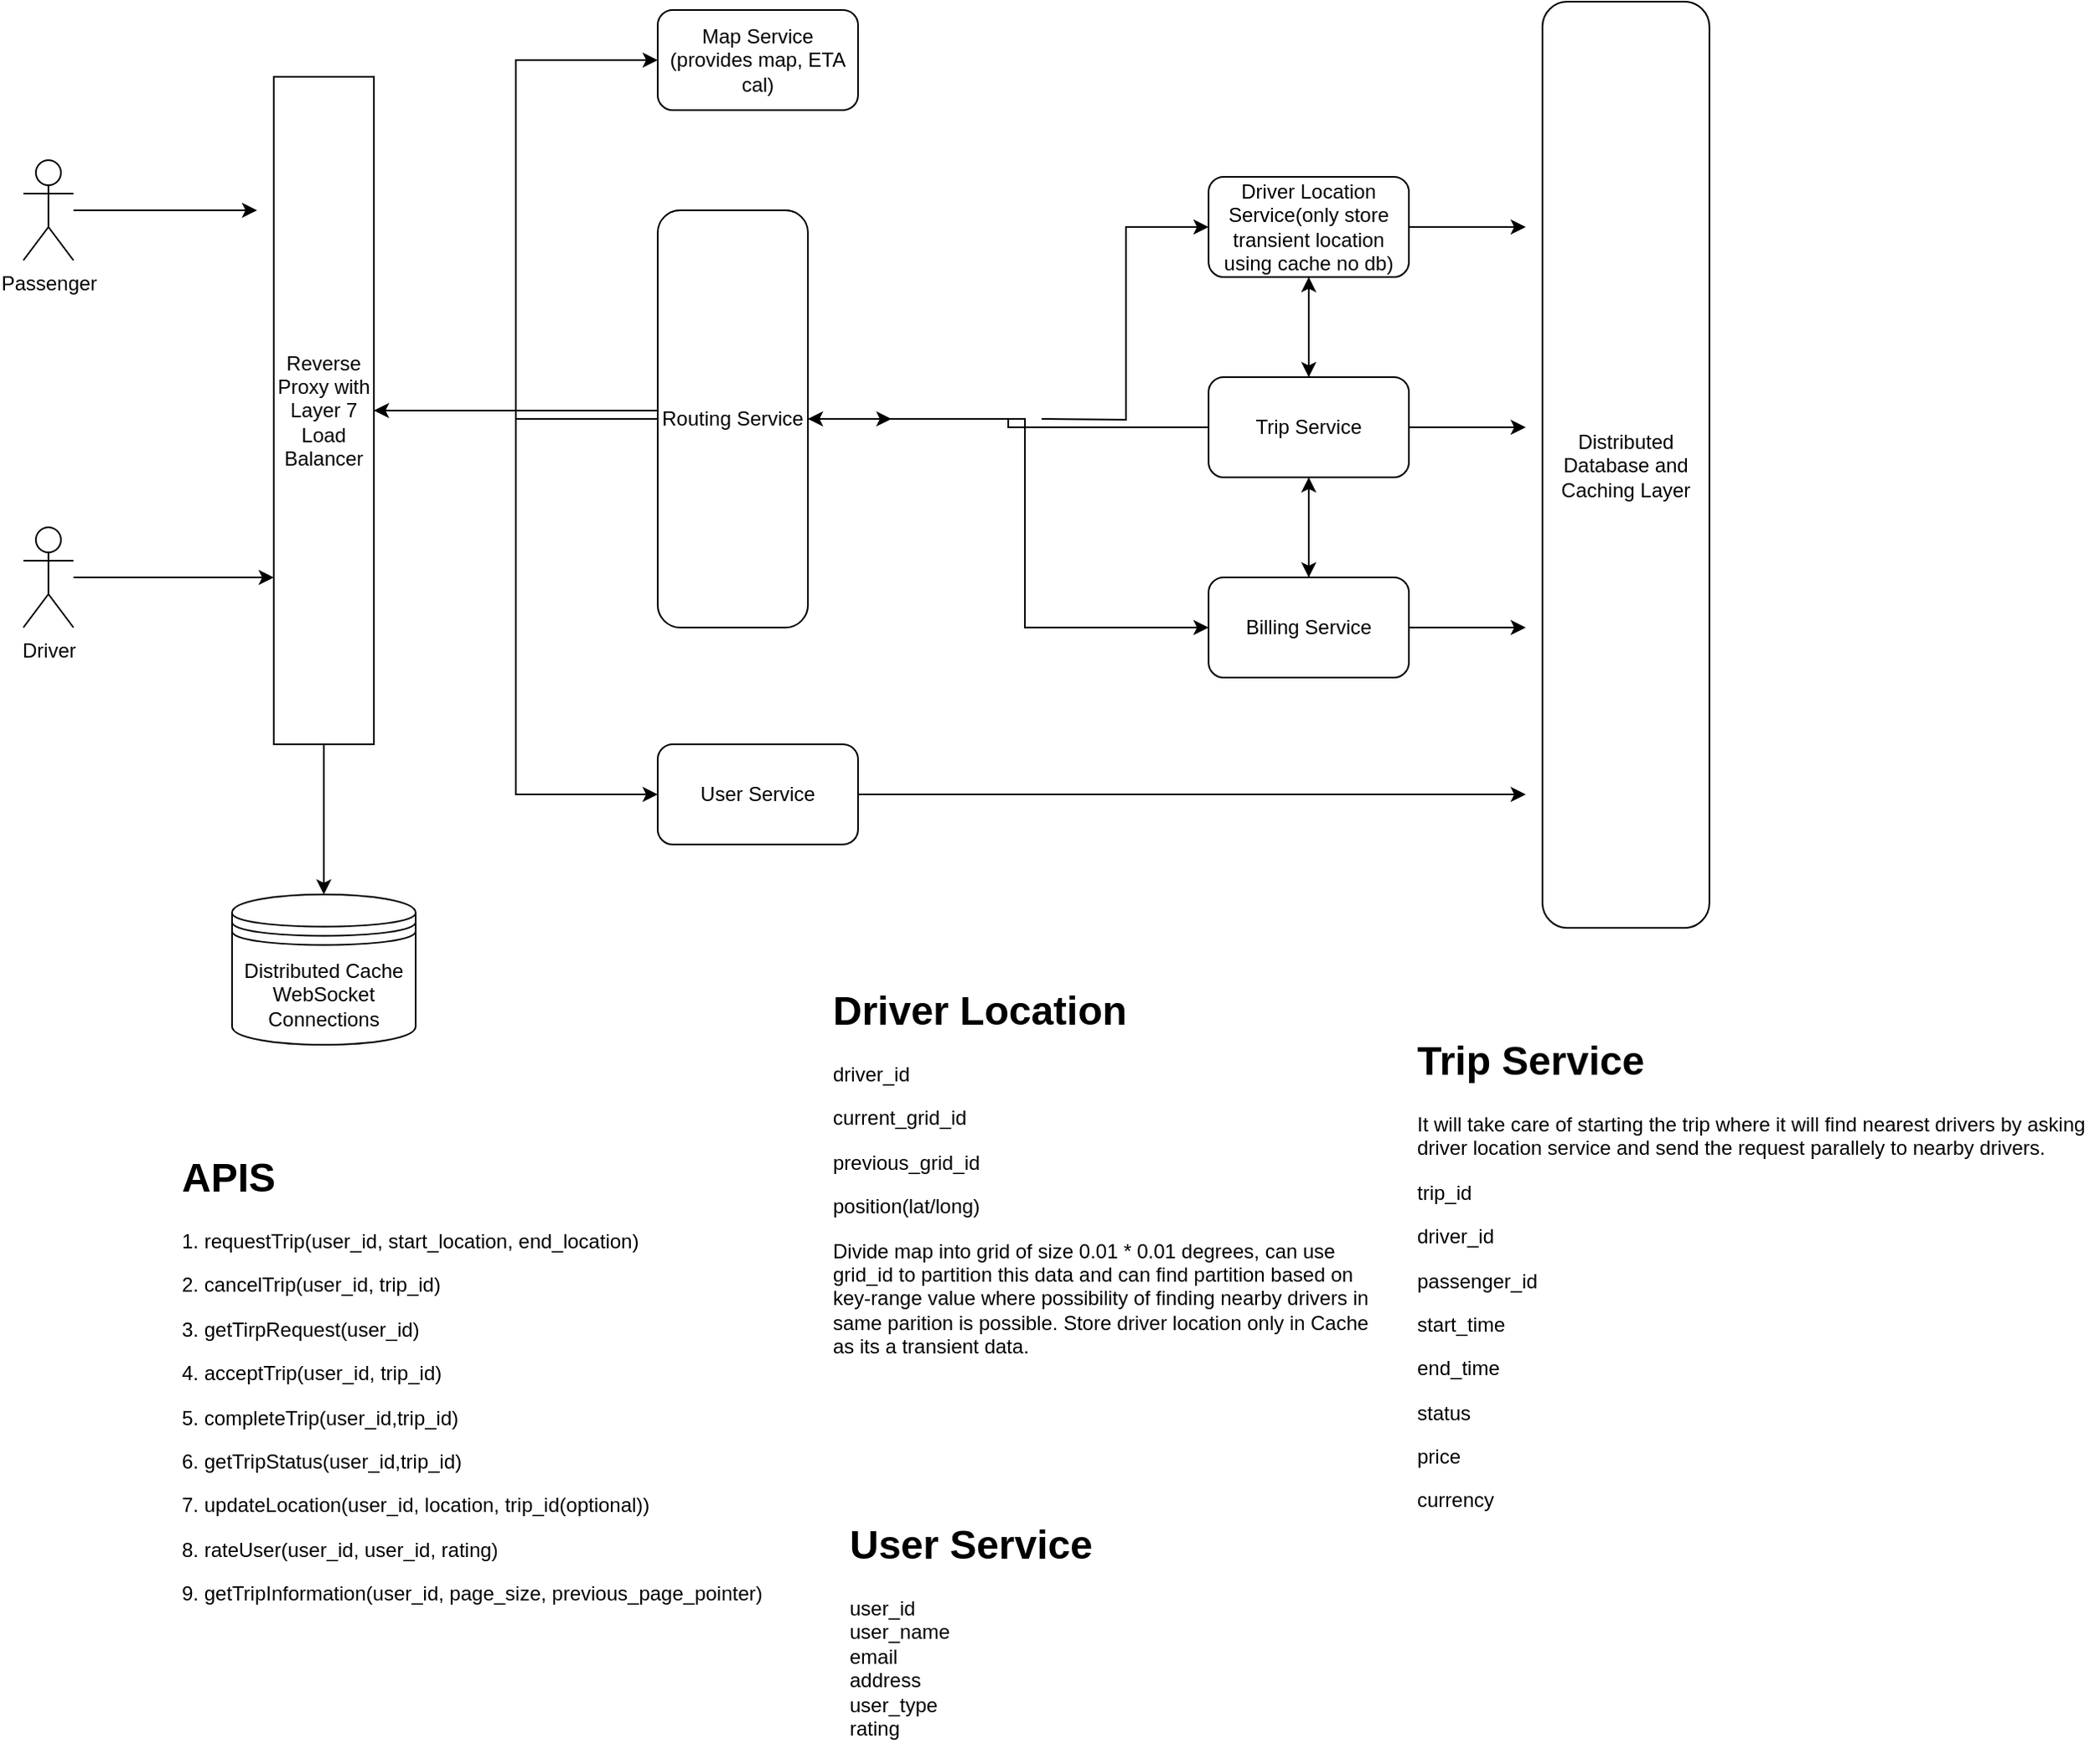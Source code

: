 <mxfile>
    <diagram id="GkAhEGt1RWv7m9EsMl-D" name="Page-1">
        <mxGraphModel dx="990" dy="575" grid="1" gridSize="10" guides="1" tooltips="1" connect="1" arrows="1" fold="1" page="1" pageScale="1" pageWidth="1500" pageHeight="2100" math="0" shadow="0">
            <root>
                <mxCell id="0"/>
                <mxCell id="1" parent="0"/>
                <mxCell id="11" style="edgeStyle=orthogonalEdgeStyle;rounded=0;orthogonalLoop=1;jettySize=auto;html=1;entryX=0.75;entryY=1;entryDx=0;entryDy=0;" parent="1" source="2" target="7" edge="1">
                    <mxGeometry relative="1" as="geometry"/>
                </mxCell>
                <mxCell id="2" value="Driver" style="shape=umlActor;verticalLabelPosition=bottom;verticalAlign=top;html=1;outlineConnect=0;" parent="1" vertex="1">
                    <mxGeometry x="70" y="540" width="30" height="60" as="geometry"/>
                </mxCell>
                <mxCell id="21" style="edgeStyle=orthogonalEdgeStyle;rounded=0;orthogonalLoop=1;jettySize=auto;html=1;" parent="1" source="3" edge="1">
                    <mxGeometry relative="1" as="geometry">
                        <mxPoint x="210" y="350" as="targetPoint"/>
                    </mxGeometry>
                </mxCell>
                <mxCell id="3" value="Passenger" style="shape=umlActor;verticalLabelPosition=bottom;verticalAlign=top;html=1;outlineConnect=0;" parent="1" vertex="1">
                    <mxGeometry x="70" y="320" width="30" height="60" as="geometry"/>
                </mxCell>
                <mxCell id="10" style="edgeStyle=orthogonalEdgeStyle;rounded=0;orthogonalLoop=1;jettySize=auto;html=1;entryX=0.5;entryY=0;entryDx=0;entryDy=0;" parent="1" source="7" target="9" edge="1">
                    <mxGeometry relative="1" as="geometry"/>
                </mxCell>
                <mxCell id="19" style="edgeStyle=orthogonalEdgeStyle;rounded=0;orthogonalLoop=1;jettySize=auto;html=1;entryX=0;entryY=0.5;entryDx=0;entryDy=0;" parent="1" source="7" target="14" edge="1">
                    <mxGeometry relative="1" as="geometry"/>
                </mxCell>
                <mxCell id="20" style="edgeStyle=orthogonalEdgeStyle;rounded=0;orthogonalLoop=1;jettySize=auto;html=1;entryX=0;entryY=0.5;entryDx=0;entryDy=0;" parent="1" source="7" target="17" edge="1">
                    <mxGeometry relative="1" as="geometry"/>
                </mxCell>
                <mxCell id="23" style="edgeStyle=orthogonalEdgeStyle;rounded=0;orthogonalLoop=1;jettySize=auto;html=1;" parent="1" source="7" edge="1">
                    <mxGeometry relative="1" as="geometry">
                        <mxPoint x="460" y="470" as="targetPoint"/>
                    </mxGeometry>
                </mxCell>
                <mxCell id="7" value="Reverse Proxy with Layer 7 Load Balancer" style="rounded=0;whiteSpace=wrap;html=1;direction=south;" parent="1" vertex="1">
                    <mxGeometry x="220" y="270" width="60" height="400" as="geometry"/>
                </mxCell>
                <mxCell id="9" value="Distributed Cache WebSocket Connections" style="shape=datastore;whiteSpace=wrap;html=1;" parent="1" vertex="1">
                    <mxGeometry x="195" y="760" width="110" height="90" as="geometry"/>
                </mxCell>
                <mxCell id="30" style="edgeStyle=orthogonalEdgeStyle;rounded=0;orthogonalLoop=1;jettySize=auto;html=1;" parent="1" source="13" edge="1">
                    <mxGeometry relative="1" as="geometry">
                        <mxPoint x="840" y="450" as="targetPoint"/>
                    </mxGeometry>
                </mxCell>
                <mxCell id="37" style="edgeStyle=orthogonalEdgeStyle;rounded=0;orthogonalLoop=1;jettySize=auto;html=1;" parent="1" source="13" edge="1">
                    <mxGeometry relative="1" as="geometry">
                        <mxPoint x="970" y="360" as="targetPoint"/>
                    </mxGeometry>
                </mxCell>
                <mxCell id="13" value="Driver Location Service(only store transient location using cache no db)" style="rounded=1;whiteSpace=wrap;html=1;" parent="1" vertex="1">
                    <mxGeometry x="780" y="330" width="120" height="60" as="geometry"/>
                </mxCell>
                <mxCell id="14" value="Map Service (provides map, ETA cal)" style="rounded=1;whiteSpace=wrap;html=1;" parent="1" vertex="1">
                    <mxGeometry x="450" y="230" width="120" height="60" as="geometry"/>
                </mxCell>
                <mxCell id="27" style="edgeStyle=orthogonalEdgeStyle;rounded=0;orthogonalLoop=1;jettySize=auto;html=1;entryX=0.5;entryY=1;entryDx=0;entryDy=0;" parent="1" source="15" target="13" edge="1">
                    <mxGeometry relative="1" as="geometry"/>
                </mxCell>
                <mxCell id="28" style="edgeStyle=orthogonalEdgeStyle;rounded=0;orthogonalLoop=1;jettySize=auto;html=1;entryX=0.5;entryY=0;entryDx=0;entryDy=0;" parent="1" source="15" target="16" edge="1">
                    <mxGeometry relative="1" as="geometry"/>
                </mxCell>
                <mxCell id="38" style="edgeStyle=orthogonalEdgeStyle;rounded=0;orthogonalLoop=1;jettySize=auto;html=1;" parent="1" source="15" edge="1">
                    <mxGeometry relative="1" as="geometry">
                        <mxPoint x="970" y="480" as="targetPoint"/>
                    </mxGeometry>
                </mxCell>
                <mxCell id="47" style="edgeStyle=orthogonalEdgeStyle;rounded=0;orthogonalLoop=1;jettySize=auto;html=1;entryX=0.5;entryY=0;entryDx=0;entryDy=0;" parent="1" source="15" target="18" edge="1">
                    <mxGeometry relative="1" as="geometry"/>
                </mxCell>
                <mxCell id="15" value="Trip Service" style="rounded=1;whiteSpace=wrap;html=1;" parent="1" vertex="1">
                    <mxGeometry x="780" y="450" width="120" height="60" as="geometry"/>
                </mxCell>
                <mxCell id="29" style="edgeStyle=orthogonalEdgeStyle;rounded=0;orthogonalLoop=1;jettySize=auto;html=1;" parent="1" source="16" edge="1">
                    <mxGeometry relative="1" as="geometry">
                        <mxPoint x="840" y="510" as="targetPoint"/>
                    </mxGeometry>
                </mxCell>
                <mxCell id="39" style="edgeStyle=orthogonalEdgeStyle;rounded=0;orthogonalLoop=1;jettySize=auto;html=1;" parent="1" source="16" edge="1">
                    <mxGeometry relative="1" as="geometry">
                        <mxPoint x="970" y="600" as="targetPoint"/>
                    </mxGeometry>
                </mxCell>
                <mxCell id="16" value="Billing Service" style="rounded=1;whiteSpace=wrap;html=1;" parent="1" vertex="1">
                    <mxGeometry x="780" y="570" width="120" height="60" as="geometry"/>
                </mxCell>
                <mxCell id="40" style="edgeStyle=orthogonalEdgeStyle;rounded=0;orthogonalLoop=1;jettySize=auto;html=1;" parent="1" source="17" edge="1">
                    <mxGeometry relative="1" as="geometry">
                        <mxPoint x="970" y="700" as="targetPoint"/>
                    </mxGeometry>
                </mxCell>
                <mxCell id="17" value="User Service" style="rounded=1;whiteSpace=wrap;html=1;" parent="1" vertex="1">
                    <mxGeometry x="450" y="670" width="120" height="60" as="geometry"/>
                </mxCell>
                <mxCell id="32" style="edgeStyle=orthogonalEdgeStyle;rounded=0;orthogonalLoop=1;jettySize=auto;html=1;" parent="1" source="18" edge="1">
                    <mxGeometry relative="1" as="geometry">
                        <mxPoint x="590" y="475" as="targetPoint"/>
                    </mxGeometry>
                </mxCell>
                <mxCell id="42" style="edgeStyle=orthogonalEdgeStyle;rounded=0;orthogonalLoop=1;jettySize=auto;html=1;" parent="1" source="18" target="7" edge="1">
                    <mxGeometry relative="1" as="geometry"/>
                </mxCell>
                <mxCell id="18" value="Routing Service" style="rounded=1;whiteSpace=wrap;html=1;direction=south;" parent="1" vertex="1">
                    <mxGeometry x="450" y="350" width="90" height="250" as="geometry"/>
                </mxCell>
                <mxCell id="33" style="edgeStyle=orthogonalEdgeStyle;rounded=0;orthogonalLoop=1;jettySize=auto;html=1;entryX=0;entryY=0.5;entryDx=0;entryDy=0;" parent="1" target="13" edge="1">
                    <mxGeometry relative="1" as="geometry">
                        <mxPoint x="680" y="475" as="sourcePoint"/>
                    </mxGeometry>
                </mxCell>
                <mxCell id="35" style="edgeStyle=orthogonalEdgeStyle;rounded=0;orthogonalLoop=1;jettySize=auto;html=1;entryX=0;entryY=0.5;entryDx=0;entryDy=0;" parent="1" target="16" edge="1">
                    <mxGeometry relative="1" as="geometry">
                        <mxPoint x="580" y="475" as="sourcePoint"/>
                        <Array as="points">
                            <mxPoint x="670" y="475"/>
                            <mxPoint x="670" y="600"/>
                        </Array>
                    </mxGeometry>
                </mxCell>
                <mxCell id="36" value="Distributed Database and Caching Layer" style="rounded=1;whiteSpace=wrap;html=1;direction=south;" parent="1" vertex="1">
                    <mxGeometry x="980" y="225" width="100" height="555" as="geometry"/>
                </mxCell>
                <mxCell id="41" value="&lt;h1&gt;APIS&lt;/h1&gt;&lt;p&gt;1. requestTrip(user_id, start_location, end_location)&lt;/p&gt;&lt;p&gt;2. cancelTrip(user_id, trip_id)&lt;/p&gt;&lt;p&gt;3. getTirpRequest(user_id)&lt;/p&gt;&lt;p&gt;4. acceptTrip(user_id, trip_id)&lt;/p&gt;&lt;p&gt;5. completeTrip(user_id,trip_id)&lt;/p&gt;&lt;p&gt;6. getTripStatus(user_id,trip_id)&lt;/p&gt;&lt;p&gt;7. updateLocation(user_id, location, trip_id(optional))&lt;/p&gt;&lt;p&gt;8. rateUser(user_id, user_id, rating)&lt;/p&gt;&lt;p&gt;9. getTripInformation(user_id, page_size, previous_page_pointer)&lt;/p&gt;" style="text;html=1;strokeColor=none;fillColor=none;spacing=5;spacingTop=-20;whiteSpace=wrap;overflow=hidden;rounded=0;" parent="1" vertex="1">
                    <mxGeometry x="160" y="910" width="440" height="300" as="geometry"/>
                </mxCell>
                <mxCell id="43" value="&lt;h1&gt;Driver Location&lt;/h1&gt;&lt;p&gt;driver_id&lt;/p&gt;&lt;p&gt;current_grid_id&lt;/p&gt;&lt;p&gt;previous_grid_id&lt;/p&gt;&lt;p&gt;position(lat/long)&lt;/p&gt;&lt;p&gt;Divide map into grid of size 0.01 * 0.01 degrees, can use grid_id to partition this data and can find partition based on key-range value where possibility of finding nearby drivers in same parition is possible. Store driver location only in Cache as its a transient data.&lt;/p&gt;" style="text;html=1;strokeColor=none;fillColor=none;spacing=5;spacingTop=-20;whiteSpace=wrap;overflow=hidden;rounded=0;" parent="1" vertex="1">
                    <mxGeometry x="550" y="810" width="340" height="250" as="geometry"/>
                </mxCell>
                <mxCell id="44" value="&lt;h1&gt;User Service&lt;/h1&gt;&lt;div&gt;user_id&lt;/div&gt;&lt;div&gt;user_name&lt;/div&gt;&lt;div&gt;email&lt;/div&gt;&lt;div&gt;address&lt;/div&gt;&lt;div&gt;user_type&lt;/div&gt;&lt;div&gt;rating&lt;/div&gt;" style="text;html=1;strokeColor=none;fillColor=none;spacing=5;spacingTop=-20;whiteSpace=wrap;overflow=hidden;rounded=0;" parent="1" vertex="1">
                    <mxGeometry x="560" y="1130" width="200" height="150" as="geometry"/>
                </mxCell>
                <mxCell id="46" value="&lt;h1&gt;Trip Service&lt;/h1&gt;&lt;p&gt;It will take care of starting the trip where it will find nearest drivers by asking driver location service and send the request parallely to nearby drivers.&lt;/p&gt;&lt;p&gt;trip_id&lt;/p&gt;&lt;p&gt;driver_id&lt;/p&gt;&lt;p&gt;passenger_id&lt;/p&gt;&lt;p&gt;start_time&lt;/p&gt;&lt;p&gt;end_time&lt;/p&gt;&lt;p&gt;status&lt;/p&gt;&lt;p&gt;price&lt;/p&gt;&lt;p&gt;currency&lt;/p&gt;" style="text;html=1;strokeColor=none;fillColor=none;spacing=5;spacingTop=-20;whiteSpace=wrap;overflow=hidden;rounded=0;" parent="1" vertex="1">
                    <mxGeometry x="900" y="840" width="410" height="300" as="geometry"/>
                </mxCell>
            </root>
        </mxGraphModel>
    </diagram>
</mxfile>